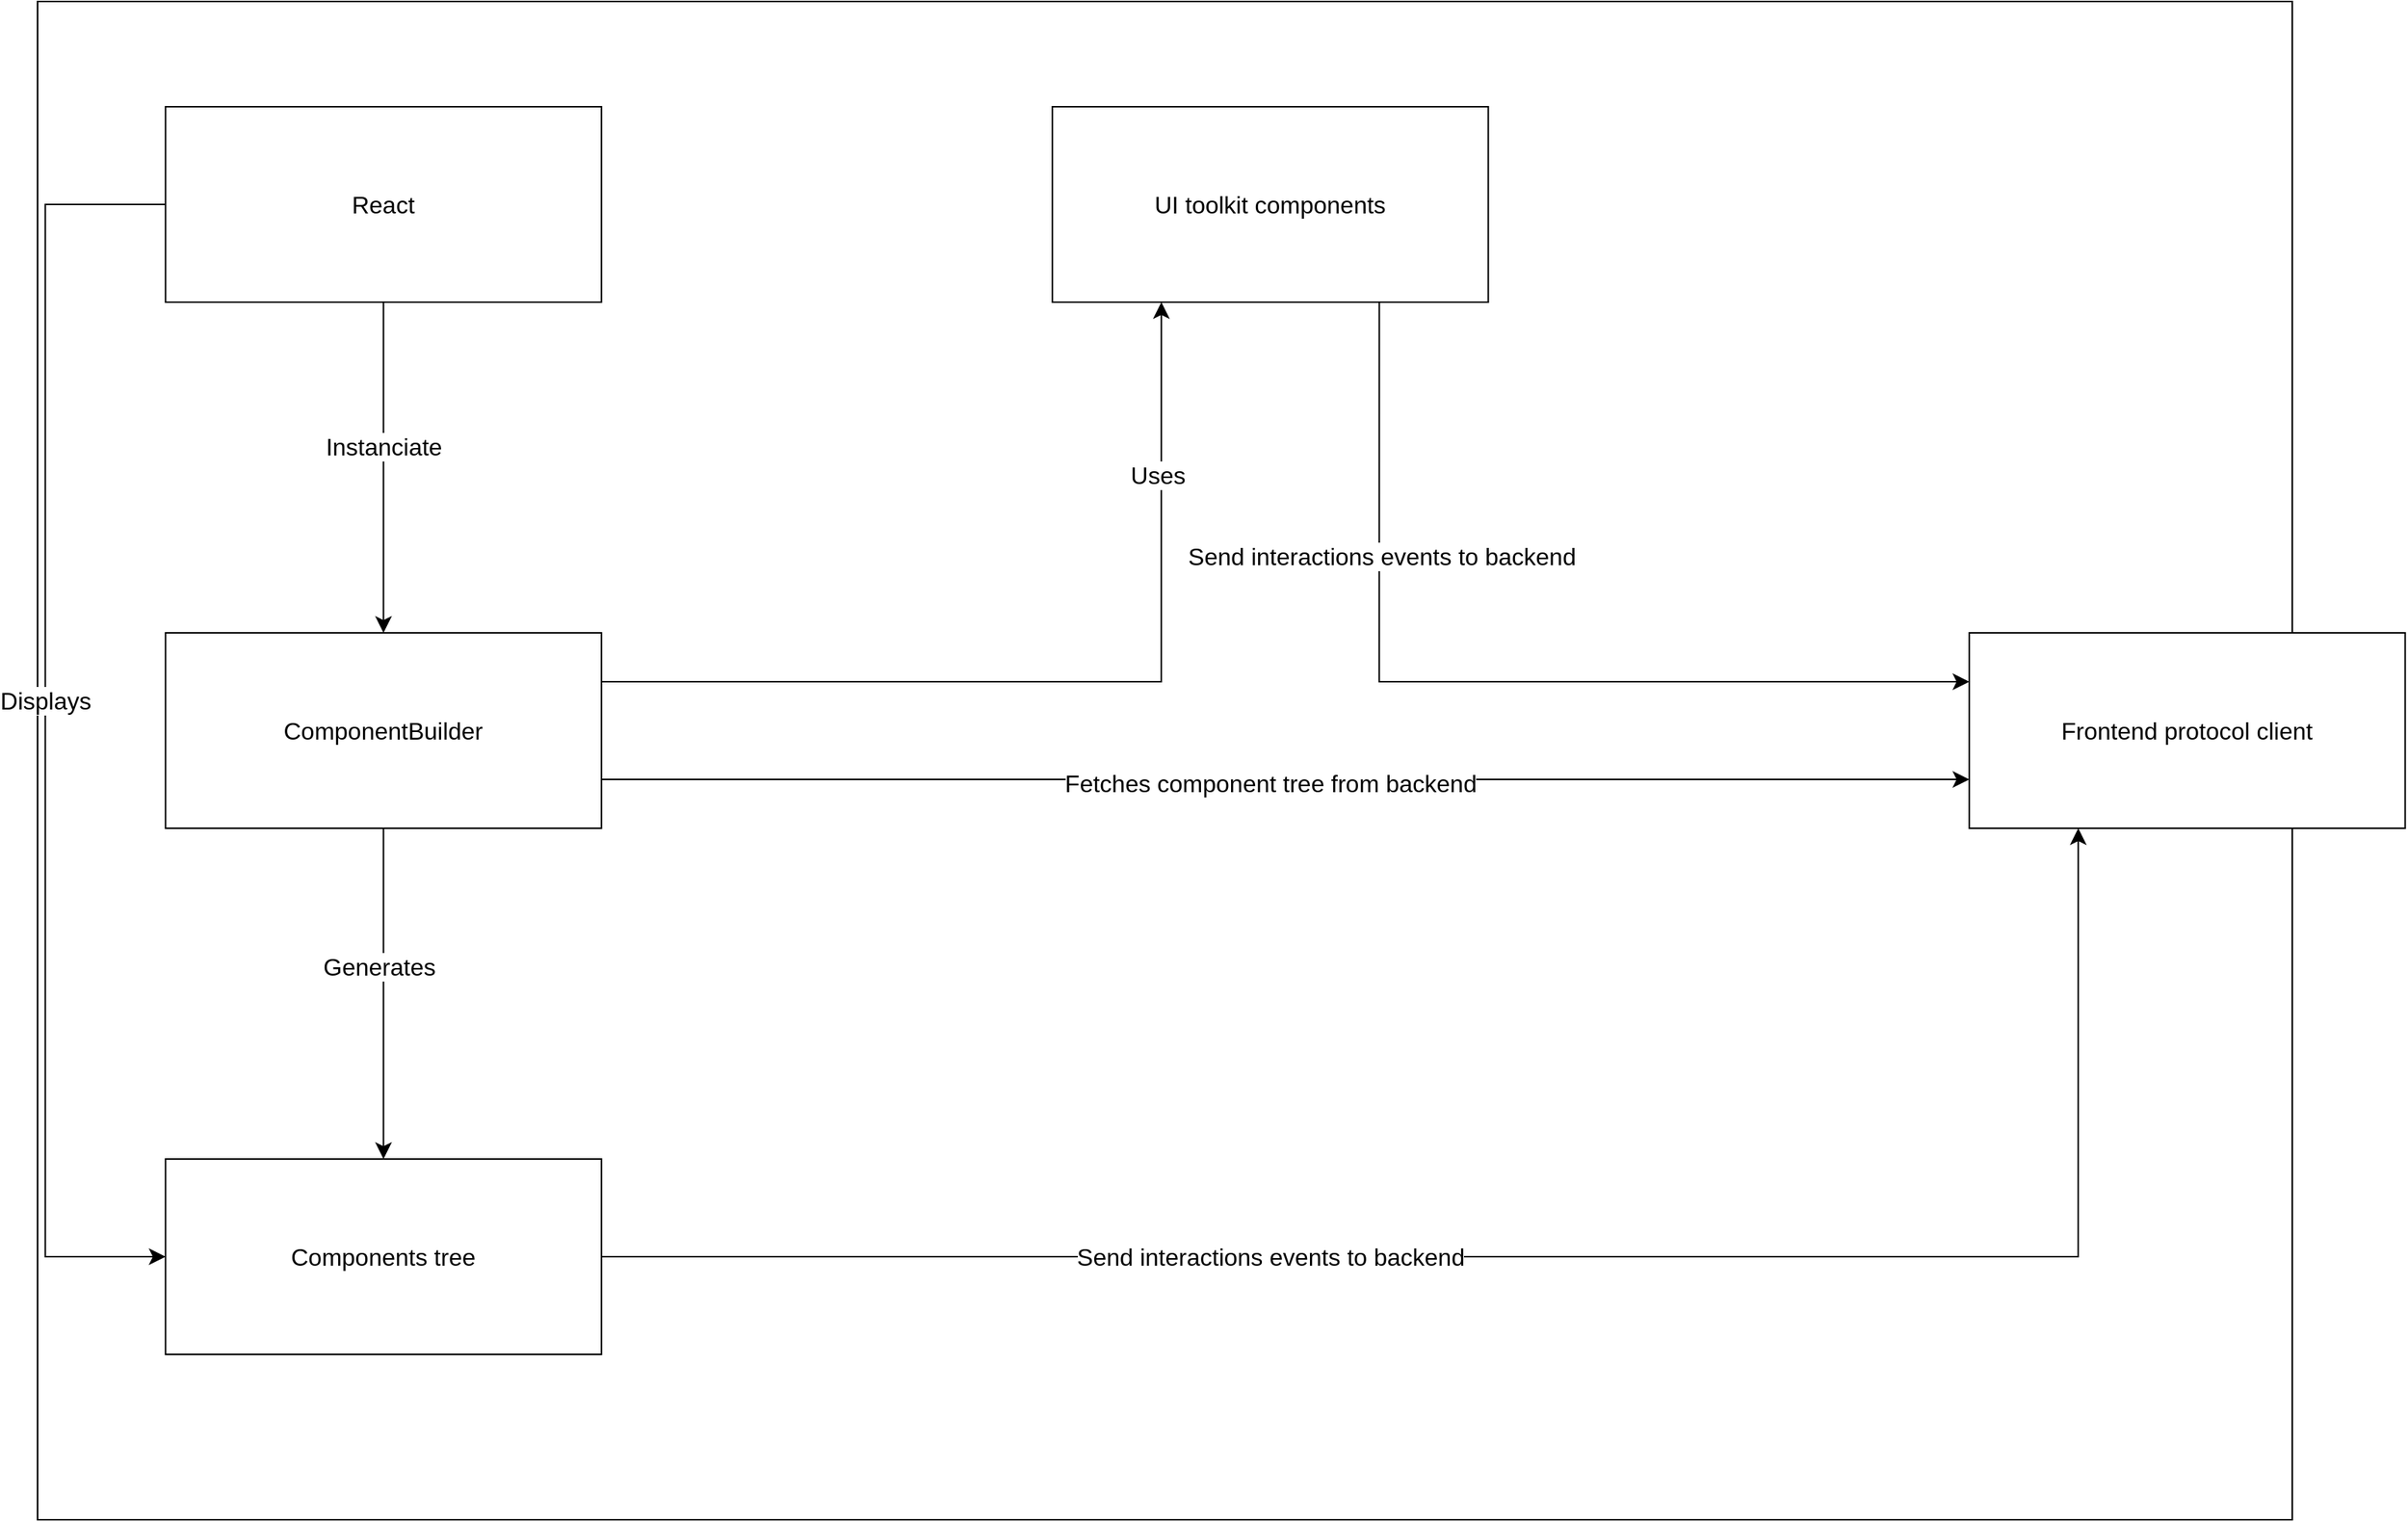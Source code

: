 <mxfile version="21.2.8" type="device">
  <diagram name="Page-1" id="K-LZzvZb2kSr71zHdhGB">
    <mxGraphModel dx="4947" dy="4071" grid="1" gridSize="10" guides="1" tooltips="1" connect="1" arrows="1" fold="1" page="1" pageScale="1" pageWidth="850" pageHeight="1100" math="0" shadow="0">
      <root>
        <mxCell id="0" />
        <mxCell id="1" parent="0" />
        <mxCell id="ZPEaDGI9vule9gjX5Ad0-1" value="" style="whiteSpace=wrap;html=1;fontSize=16;" vertex="1" parent="1">
          <mxGeometry x="-325" y="-510" width="1500" height="1010" as="geometry" />
        </mxCell>
        <mxCell id="ZPEaDGI9vule9gjX5Ad0-2" value="React" style="whiteSpace=wrap;html=1;fontSize=16;" vertex="1" parent="1">
          <mxGeometry x="-239.86" y="-440" width="290" height="130" as="geometry" />
        </mxCell>
        <mxCell id="ZPEaDGI9vule9gjX5Ad0-3" value="UI toolkit components" style="whiteSpace=wrap;html=1;fontSize=16;" vertex="1" parent="1">
          <mxGeometry x="350.14" y="-440" width="290" height="130" as="geometry" />
        </mxCell>
        <mxCell id="ZPEaDGI9vule9gjX5Ad0-4" value="ComponentBuilder" style="whiteSpace=wrap;html=1;fontSize=16;" vertex="1" parent="1">
          <mxGeometry x="-239.86" y="-90" width="290" height="130" as="geometry" />
        </mxCell>
        <mxCell id="ZPEaDGI9vule9gjX5Ad0-5" value="Components tree" style="whiteSpace=wrap;html=1;fontSize=16;" vertex="1" parent="1">
          <mxGeometry x="-239.86" y="260" width="290" height="130" as="geometry" />
        </mxCell>
        <mxCell id="ZPEaDGI9vule9gjX5Ad0-6" value="Frontend protocol client" style="whiteSpace=wrap;html=1;fontSize=16;" vertex="1" parent="1">
          <mxGeometry x="960.14" y="-90" width="290" height="130" as="geometry" />
        </mxCell>
        <mxCell id="ZPEaDGI9vule9gjX5Ad0-7" value="" style="endArrow=classic;html=1;rounded=0;fontSize=12;startSize=8;endSize=8;curved=1;exitX=0.5;exitY=1;exitDx=0;exitDy=0;entryX=0.5;entryY=0;entryDx=0;entryDy=0;" edge="1" parent="1" source="ZPEaDGI9vule9gjX5Ad0-2" target="ZPEaDGI9vule9gjX5Ad0-4">
          <mxGeometry width="50" height="50" relative="1" as="geometry">
            <mxPoint x="380.14" y="160" as="sourcePoint" />
            <mxPoint x="430.14" y="110" as="targetPoint" />
          </mxGeometry>
        </mxCell>
        <mxCell id="ZPEaDGI9vule9gjX5Ad0-8" value="Instanciate" style="edgeLabel;html=1;align=center;verticalAlign=middle;resizable=0;points=[];fontSize=16;" vertex="1" connectable="0" parent="ZPEaDGI9vule9gjX5Ad0-7">
          <mxGeometry x="-0.127" y="10" relative="1" as="geometry">
            <mxPoint x="-10" as="offset" />
          </mxGeometry>
        </mxCell>
        <mxCell id="ZPEaDGI9vule9gjX5Ad0-9" value="" style="endArrow=classic;html=1;rounded=0;fontSize=12;startSize=8;endSize=8;curved=1;exitX=1;exitY=0.75;exitDx=0;exitDy=0;entryX=0;entryY=0.75;entryDx=0;entryDy=0;" edge="1" parent="1" source="ZPEaDGI9vule9gjX5Ad0-4" target="ZPEaDGI9vule9gjX5Ad0-6">
          <mxGeometry width="50" height="50" relative="1" as="geometry">
            <mxPoint x="380.14" y="160" as="sourcePoint" />
            <mxPoint x="430.14" y="110" as="targetPoint" />
          </mxGeometry>
        </mxCell>
        <mxCell id="ZPEaDGI9vule9gjX5Ad0-10" value="Fetches component tree from backend" style="edgeLabel;html=1;align=center;verticalAlign=middle;resizable=0;points=[];fontSize=16;" vertex="1" connectable="0" parent="ZPEaDGI9vule9gjX5Ad0-9">
          <mxGeometry x="-0.148" y="-2" relative="1" as="geometry">
            <mxPoint x="57" as="offset" />
          </mxGeometry>
        </mxCell>
        <mxCell id="ZPEaDGI9vule9gjX5Ad0-11" value="" style="endArrow=classic;html=1;rounded=0;fontSize=12;startSize=8;endSize=8;exitX=1;exitY=0.25;exitDx=0;exitDy=0;entryX=0.25;entryY=1;entryDx=0;entryDy=0;edgeStyle=orthogonalEdgeStyle;" edge="1" parent="1" source="ZPEaDGI9vule9gjX5Ad0-4" target="ZPEaDGI9vule9gjX5Ad0-3">
          <mxGeometry width="50" height="50" relative="1" as="geometry">
            <mxPoint x="380.14" y="160" as="sourcePoint" />
            <mxPoint x="430.14" y="110" as="targetPoint" />
          </mxGeometry>
        </mxCell>
        <mxCell id="ZPEaDGI9vule9gjX5Ad0-12" value="Uses" style="edgeLabel;html=1;align=center;verticalAlign=middle;resizable=0;points=[];fontSize=16;" vertex="1" connectable="0" parent="ZPEaDGI9vule9gjX5Ad0-11">
          <mxGeometry x="0.209" relative="1" as="geometry">
            <mxPoint x="-3" y="-132" as="offset" />
          </mxGeometry>
        </mxCell>
        <mxCell id="ZPEaDGI9vule9gjX5Ad0-13" value="" style="endArrow=classic;html=1;rounded=0;fontSize=12;startSize=8;endSize=8;curved=1;exitX=0.5;exitY=1;exitDx=0;exitDy=0;entryX=0.5;entryY=0;entryDx=0;entryDy=0;" edge="1" parent="1" source="ZPEaDGI9vule9gjX5Ad0-4" target="ZPEaDGI9vule9gjX5Ad0-5">
          <mxGeometry width="50" height="50" relative="1" as="geometry">
            <mxPoint x="380.14" y="160" as="sourcePoint" />
            <mxPoint x="430.14" y="110" as="targetPoint" />
          </mxGeometry>
        </mxCell>
        <mxCell id="ZPEaDGI9vule9gjX5Ad0-14" value="Generates" style="edgeLabel;html=1;align=center;verticalAlign=middle;resizable=0;points=[];fontSize=16;" vertex="1" connectable="0" parent="ZPEaDGI9vule9gjX5Ad0-13">
          <mxGeometry x="-0.165" y="-3" relative="1" as="geometry">
            <mxPoint as="offset" />
          </mxGeometry>
        </mxCell>
        <mxCell id="ZPEaDGI9vule9gjX5Ad0-15" value="" style="endArrow=classic;html=1;rounded=0;fontSize=12;startSize=8;endSize=8;exitX=0;exitY=0.5;exitDx=0;exitDy=0;entryX=0;entryY=0.5;entryDx=0;entryDy=0;edgeStyle=orthogonalEdgeStyle;" edge="1" parent="1" source="ZPEaDGI9vule9gjX5Ad0-2" target="ZPEaDGI9vule9gjX5Ad0-5">
          <mxGeometry width="50" height="50" relative="1" as="geometry">
            <mxPoint x="380.14" y="160" as="sourcePoint" />
            <mxPoint x="430.14" y="110" as="targetPoint" />
            <Array as="points">
              <mxPoint x="-319.86" y="-375" />
              <mxPoint x="-319.86" y="325" />
            </Array>
          </mxGeometry>
        </mxCell>
        <mxCell id="ZPEaDGI9vule9gjX5Ad0-16" value="Displays" style="edgeLabel;html=1;align=center;verticalAlign=middle;resizable=0;points=[];fontSize=16;" vertex="1" connectable="0" parent="ZPEaDGI9vule9gjX5Ad0-15">
          <mxGeometry x="-0.048" y="-4" relative="1" as="geometry">
            <mxPoint x="4" as="offset" />
          </mxGeometry>
        </mxCell>
        <mxCell id="ZPEaDGI9vule9gjX5Ad0-19" value="" style="endArrow=classic;html=1;rounded=0;fontSize=12;startSize=8;endSize=8;exitX=0.75;exitY=1;exitDx=0;exitDy=0;entryX=0;entryY=0.25;entryDx=0;entryDy=0;edgeStyle=orthogonalEdgeStyle;" edge="1" parent="1" source="ZPEaDGI9vule9gjX5Ad0-3" target="ZPEaDGI9vule9gjX5Ad0-6">
          <mxGeometry width="50" height="50" relative="1" as="geometry">
            <mxPoint x="380.14" y="20" as="sourcePoint" />
            <mxPoint x="430.14" y="-30" as="targetPoint" />
          </mxGeometry>
        </mxCell>
        <mxCell id="ZPEaDGI9vule9gjX5Ad0-20" value="Send interactions events to backend" style="edgeLabel;html=1;align=center;verticalAlign=middle;resizable=0;points=[];fontSize=16;" vertex="1" connectable="0" parent="ZPEaDGI9vule9gjX5Ad0-19">
          <mxGeometry x="-0.659" y="1" relative="1" as="geometry">
            <mxPoint y="59" as="offset" />
          </mxGeometry>
        </mxCell>
        <mxCell id="ZPEaDGI9vule9gjX5Ad0-21" value="" style="endArrow=classic;html=1;rounded=0;fontSize=12;startSize=8;endSize=8;exitX=1;exitY=0.5;exitDx=0;exitDy=0;entryX=0.25;entryY=1;entryDx=0;entryDy=0;edgeStyle=orthogonalEdgeStyle;" edge="1" parent="1" source="ZPEaDGI9vule9gjX5Ad0-5" target="ZPEaDGI9vule9gjX5Ad0-6">
          <mxGeometry width="50" height="50" relative="1" as="geometry">
            <mxPoint x="578.14" y="-300" as="sourcePoint" />
            <mxPoint x="970.14" y="-47" as="targetPoint" />
          </mxGeometry>
        </mxCell>
        <mxCell id="ZPEaDGI9vule9gjX5Ad0-22" value="Send interactions events to backend" style="edgeLabel;html=1;align=center;verticalAlign=middle;resizable=0;points=[];fontSize=16;" vertex="1" connectable="0" parent="ZPEaDGI9vule9gjX5Ad0-21">
          <mxGeometry x="-0.659" y="1" relative="1" as="geometry">
            <mxPoint x="229" y="1" as="offset" />
          </mxGeometry>
        </mxCell>
      </root>
    </mxGraphModel>
  </diagram>
</mxfile>
